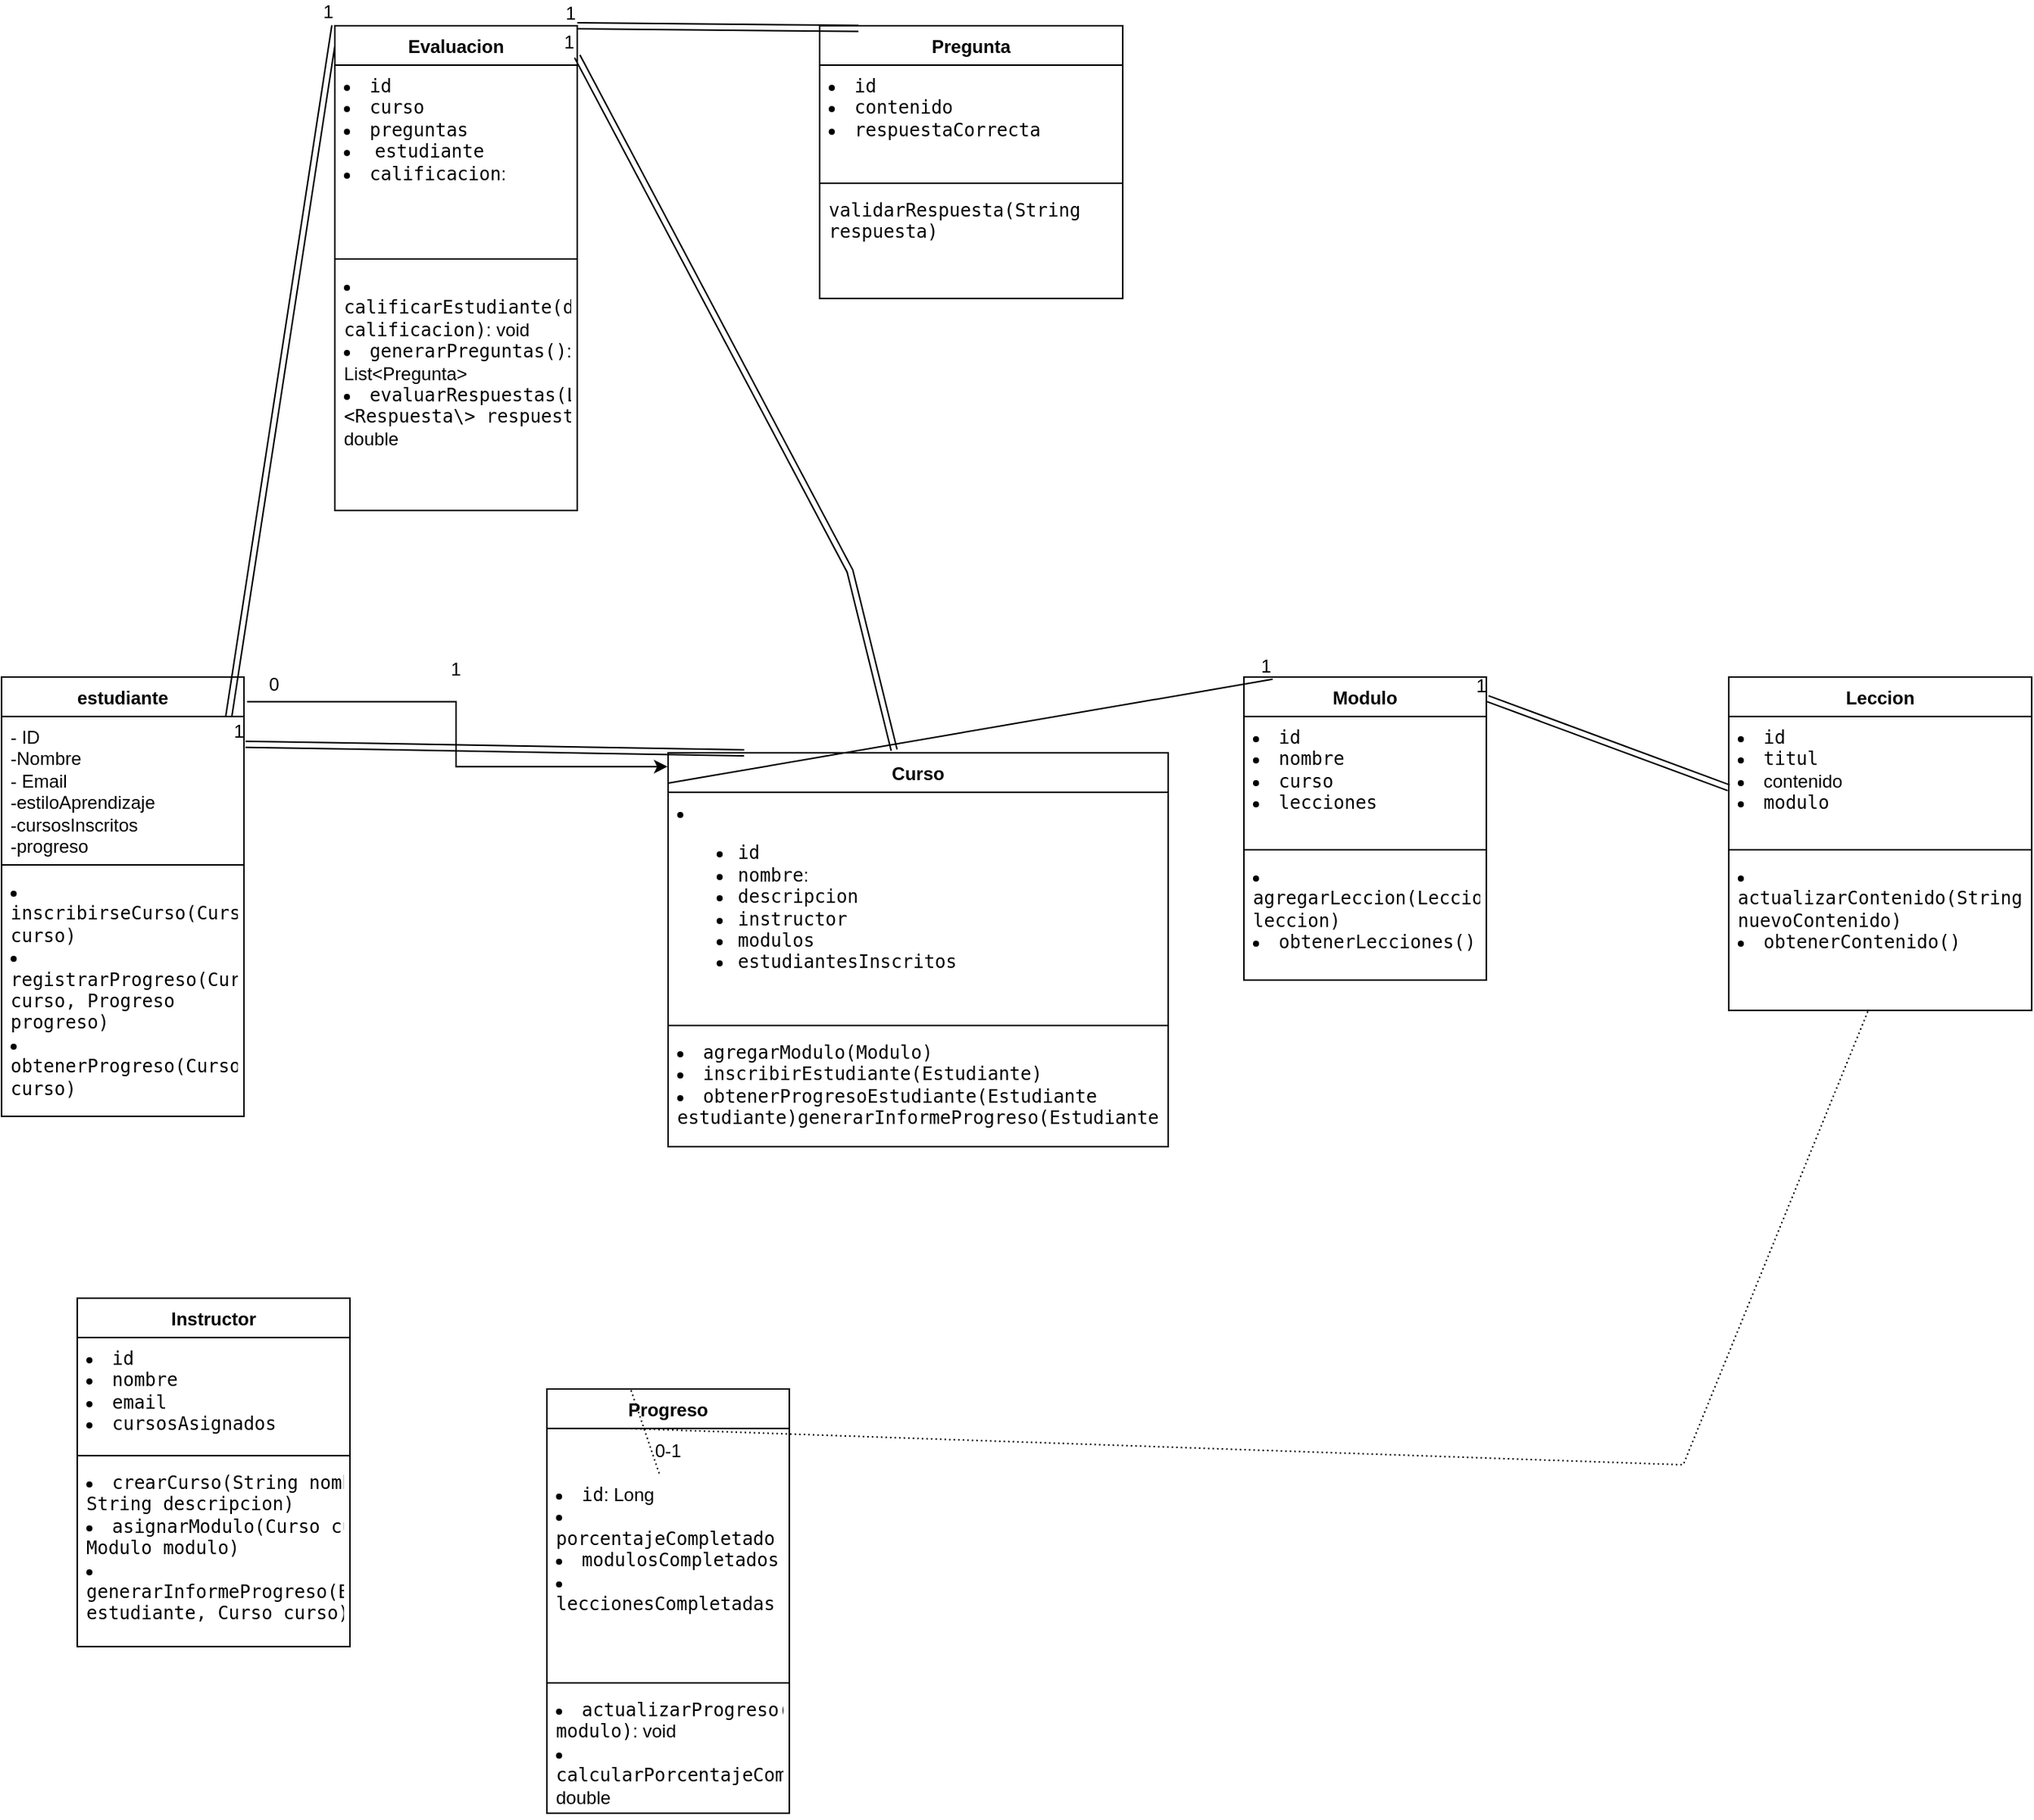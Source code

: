 <mxfile version="22.0.3" type="device">
  <diagram id="C5RBs43oDa-KdzZeNtuy" name="Page-1">
    <mxGraphModel dx="1198" dy="2077" grid="1" gridSize="10" guides="1" tooltips="1" connect="1" arrows="1" fold="1" page="1" pageScale="1" pageWidth="827" pageHeight="1169" math="0" shadow="0">
      <root>
        <mxCell id="WIyWlLk6GJQsqaUBKTNV-0" />
        <mxCell id="WIyWlLk6GJQsqaUBKTNV-1" parent="WIyWlLk6GJQsqaUBKTNV-0" />
        <mxCell id="8rXrWyeljHfBOrefescX-0" value="estudiante" style="swimlane;fontStyle=1;align=center;verticalAlign=top;childLayout=stackLayout;horizontal=1;startSize=26;horizontalStack=0;resizeParent=1;resizeParentMax=0;resizeLast=0;collapsible=1;marginBottom=0;whiteSpace=wrap;html=1;" vertex="1" parent="WIyWlLk6GJQsqaUBKTNV-1">
          <mxGeometry x="160" y="150" width="160" height="290" as="geometry" />
        </mxCell>
        <mxCell id="8rXrWyeljHfBOrefescX-35" value="" style="shape=link;html=1;rounded=0;entryX=0;entryY=0;entryDx=0;entryDy=0;" edge="1" parent="8rXrWyeljHfBOrefescX-0" target="8rXrWyeljHfBOrefescX-20">
          <mxGeometry relative="1" as="geometry">
            <mxPoint x="150" y="26" as="sourcePoint" />
            <mxPoint x="320" y="600" as="targetPoint" />
          </mxGeometry>
        </mxCell>
        <mxCell id="8rXrWyeljHfBOrefescX-36" value="1" style="resizable=0;html=1;whiteSpace=wrap;align=right;verticalAlign=bottom;" connectable="0" vertex="1" parent="8rXrWyeljHfBOrefescX-35">
          <mxGeometry x="1" relative="1" as="geometry" />
        </mxCell>
        <mxCell id="8rXrWyeljHfBOrefescX-1" value="- ID&lt;br&gt;-Nombre&lt;br&gt;- Email&amp;nbsp;&lt;br&gt;-estiloAprendizaje&lt;br&gt;-cursosInscritos&lt;br&gt;-progreso" style="text;strokeColor=none;fillColor=none;align=left;verticalAlign=top;spacingLeft=4;spacingRight=4;overflow=hidden;rotatable=0;points=[[0,0.5],[1,0.5]];portConstraint=eastwest;whiteSpace=wrap;html=1;" vertex="1" parent="8rXrWyeljHfBOrefescX-0">
          <mxGeometry y="26" width="160" height="94" as="geometry" />
        </mxCell>
        <mxCell id="8rXrWyeljHfBOrefescX-2" value="" style="line;strokeWidth=1;fillColor=none;align=left;verticalAlign=middle;spacingTop=-1;spacingLeft=3;spacingRight=3;rotatable=0;labelPosition=right;points=[];portConstraint=eastwest;strokeColor=inherit;" vertex="1" parent="8rXrWyeljHfBOrefescX-0">
          <mxGeometry y="120" width="160" height="8" as="geometry" />
        </mxCell>
        <mxCell id="8rXrWyeljHfBOrefescX-3" value="&lt;li&gt;&lt;code&gt;inscribirseCurso(Curso curso)&lt;/code&gt;&lt;/li&gt;&lt;li&gt;&lt;code&gt;registrarProgreso(Curso curso, Progreso progreso)&lt;/code&gt;&lt;/li&gt;&lt;li&gt;&lt;code&gt;obtenerProgreso(Curso curso)&lt;/code&gt;&lt;/li&gt;" style="text;strokeColor=none;fillColor=none;align=left;verticalAlign=top;spacingLeft=4;spacingRight=4;overflow=hidden;rotatable=0;points=[[0,0.5],[1,0.5]];portConstraint=eastwest;whiteSpace=wrap;html=1;" vertex="1" parent="8rXrWyeljHfBOrefescX-0">
          <mxGeometry y="128" width="160" height="162" as="geometry" />
        </mxCell>
        <mxCell id="8rXrWyeljHfBOrefescX-4" value="Curso" style="swimlane;fontStyle=1;align=center;verticalAlign=top;childLayout=stackLayout;horizontal=1;startSize=26;horizontalStack=0;resizeParent=1;resizeParentMax=0;resizeLast=0;collapsible=1;marginBottom=0;whiteSpace=wrap;html=1;" vertex="1" parent="WIyWlLk6GJQsqaUBKTNV-1">
          <mxGeometry x="600" y="200" width="330" height="260" as="geometry" />
        </mxCell>
        <mxCell id="8rXrWyeljHfBOrefescX-5" value="&lt;li&gt;&lt;ul&gt;&lt;li&gt;&lt;code&gt;id&lt;/code&gt;&lt;/li&gt;&lt;li&gt;&lt;code&gt;nombre&lt;/code&gt;:&lt;/li&gt;&lt;li&gt;&lt;code&gt;descripcion&lt;/code&gt;&lt;/li&gt;&lt;li&gt;&lt;code&gt;instructor&lt;/code&gt;&lt;/li&gt;&lt;li&gt;&lt;code&gt;modulos&lt;/code&gt;&lt;/li&gt;&lt;li&gt;&lt;code&gt;estudiantesInscritos&lt;/code&gt;&lt;/li&gt;&lt;/ul&gt;&lt;/li&gt;" style="text;strokeColor=none;fillColor=none;align=left;verticalAlign=top;spacingLeft=4;spacingRight=4;overflow=hidden;rotatable=0;points=[[0,0.5],[1,0.5]];portConstraint=eastwest;whiteSpace=wrap;html=1;" vertex="1" parent="8rXrWyeljHfBOrefescX-4">
          <mxGeometry y="26" width="330" height="150" as="geometry" />
        </mxCell>
        <mxCell id="8rXrWyeljHfBOrefescX-6" value="" style="line;strokeWidth=1;fillColor=none;align=left;verticalAlign=middle;spacingTop=-1;spacingLeft=3;spacingRight=3;rotatable=0;labelPosition=right;points=[];portConstraint=eastwest;strokeColor=inherit;" vertex="1" parent="8rXrWyeljHfBOrefescX-4">
          <mxGeometry y="176" width="330" height="8" as="geometry" />
        </mxCell>
        <mxCell id="8rXrWyeljHfBOrefescX-7" value="&lt;li&gt;&lt;code&gt;agregarModulo(Modulo)&lt;/code&gt;&lt;/li&gt;&lt;li&gt;&lt;code&gt;inscribirEstudiante(Estudiante)&lt;/code&gt;&lt;/li&gt;&lt;li&gt;&lt;code style=&quot;background-color: initial;&quot;&gt;obtenerProgresoEstudiante(Estudiante estudiante)&lt;/code&gt;&lt;code style=&quot;background-color: initial;&quot;&gt;generarInformeProgreso(Estudiante&lt;/code&gt;&lt;/li&gt;" style="text;strokeColor=none;fillColor=none;align=left;verticalAlign=top;spacingLeft=4;spacingRight=4;overflow=hidden;rotatable=0;points=[[0,0.5],[1,0.5]];portConstraint=eastwest;whiteSpace=wrap;html=1;" vertex="1" parent="8rXrWyeljHfBOrefescX-4">
          <mxGeometry y="184" width="330" height="76" as="geometry" />
        </mxCell>
        <mxCell id="8rXrWyeljHfBOrefescX-8" value="Modulo" style="swimlane;fontStyle=1;align=center;verticalAlign=top;childLayout=stackLayout;horizontal=1;startSize=26;horizontalStack=0;resizeParent=1;resizeParentMax=0;resizeLast=0;collapsible=1;marginBottom=0;whiteSpace=wrap;html=1;" vertex="1" parent="WIyWlLk6GJQsqaUBKTNV-1">
          <mxGeometry x="980" y="150" width="160" height="200" as="geometry" />
        </mxCell>
        <mxCell id="8rXrWyeljHfBOrefescX-9" value="&lt;li&gt;&lt;code&gt;id&lt;/code&gt;&lt;/li&gt;&lt;li&gt;&lt;code&gt;nombre&lt;/code&gt;&lt;/li&gt;&lt;li&gt;&lt;code&gt;curso&lt;/code&gt;&lt;/li&gt;&lt;li&gt;&lt;code&gt;lecciones&lt;/code&gt;&lt;/li&gt;" style="text;strokeColor=none;fillColor=none;align=left;verticalAlign=top;spacingLeft=4;spacingRight=4;overflow=hidden;rotatable=0;points=[[0,0.5],[1,0.5]];portConstraint=eastwest;whiteSpace=wrap;html=1;" vertex="1" parent="8rXrWyeljHfBOrefescX-8">
          <mxGeometry y="26" width="160" height="84" as="geometry" />
        </mxCell>
        <mxCell id="8rXrWyeljHfBOrefescX-10" value="" style="line;strokeWidth=1;fillColor=none;align=left;verticalAlign=middle;spacingTop=-1;spacingLeft=3;spacingRight=3;rotatable=0;labelPosition=right;points=[];portConstraint=eastwest;strokeColor=inherit;" vertex="1" parent="8rXrWyeljHfBOrefescX-8">
          <mxGeometry y="110" width="160" height="8" as="geometry" />
        </mxCell>
        <mxCell id="8rXrWyeljHfBOrefescX-11" value="&lt;li&gt;&lt;code&gt;agregarLeccion(Leccion leccion)&lt;/code&gt;&lt;/li&gt;&lt;li&gt;&lt;code&gt;obtenerLecciones()&lt;/code&gt;&lt;/li&gt;" style="text;strokeColor=none;fillColor=none;align=left;verticalAlign=top;spacingLeft=4;spacingRight=4;overflow=hidden;rotatable=0;points=[[0,0.5],[1,0.5]];portConstraint=eastwest;whiteSpace=wrap;html=1;" vertex="1" parent="8rXrWyeljHfBOrefescX-8">
          <mxGeometry y="118" width="160" height="82" as="geometry" />
        </mxCell>
        <mxCell id="8rXrWyeljHfBOrefescX-12" value="Leccion" style="swimlane;fontStyle=1;align=center;verticalAlign=top;childLayout=stackLayout;horizontal=1;startSize=26;horizontalStack=0;resizeParent=1;resizeParentMax=0;resizeLast=0;collapsible=1;marginBottom=0;whiteSpace=wrap;html=1;" vertex="1" parent="WIyWlLk6GJQsqaUBKTNV-1">
          <mxGeometry x="1300" y="150" width="200" height="220" as="geometry" />
        </mxCell>
        <mxCell id="8rXrWyeljHfBOrefescX-13" value="&lt;li&gt;&lt;code&gt;id&lt;/code&gt;&lt;/li&gt;&lt;li&gt;&lt;code&gt;titul&lt;/code&gt;&amp;nbsp;&lt;/li&gt;&lt;li&gt;contenido&lt;/li&gt;&lt;li&gt;&lt;code&gt;modulo&lt;/code&gt;&lt;/li&gt;" style="text;strokeColor=none;fillColor=none;align=left;verticalAlign=top;spacingLeft=4;spacingRight=4;overflow=hidden;rotatable=0;points=[[0,0.5],[1,0.5]];portConstraint=eastwest;whiteSpace=wrap;html=1;" vertex="1" parent="8rXrWyeljHfBOrefescX-12">
          <mxGeometry y="26" width="200" height="84" as="geometry" />
        </mxCell>
        <mxCell id="8rXrWyeljHfBOrefescX-14" value="" style="line;strokeWidth=1;fillColor=none;align=left;verticalAlign=middle;spacingTop=-1;spacingLeft=3;spacingRight=3;rotatable=0;labelPosition=right;points=[];portConstraint=eastwest;strokeColor=inherit;" vertex="1" parent="8rXrWyeljHfBOrefescX-12">
          <mxGeometry y="110" width="200" height="8" as="geometry" />
        </mxCell>
        <mxCell id="8rXrWyeljHfBOrefescX-15" value="&lt;li&gt;&lt;code&gt;actualizarContenido(String nuevoContenido)&lt;/code&gt;&lt;/li&gt;&lt;li&gt;&lt;code&gt;obtenerContenido()&lt;/code&gt;&lt;/li&gt;" style="text;strokeColor=none;fillColor=none;align=left;verticalAlign=top;spacingLeft=4;spacingRight=4;overflow=hidden;rotatable=0;points=[[0,0.5],[1,0.5]];portConstraint=eastwest;whiteSpace=wrap;html=1;" vertex="1" parent="8rXrWyeljHfBOrefescX-12">
          <mxGeometry y="118" width="200" height="102" as="geometry" />
        </mxCell>
        <mxCell id="8rXrWyeljHfBOrefescX-16" value="Instructor" style="swimlane;fontStyle=1;align=center;verticalAlign=top;childLayout=stackLayout;horizontal=1;startSize=26;horizontalStack=0;resizeParent=1;resizeParentMax=0;resizeLast=0;collapsible=1;marginBottom=0;whiteSpace=wrap;html=1;" vertex="1" parent="WIyWlLk6GJQsqaUBKTNV-1">
          <mxGeometry x="210" y="560" width="180" height="230" as="geometry" />
        </mxCell>
        <mxCell id="8rXrWyeljHfBOrefescX-17" value="&lt;li&gt;&lt;code&gt;id&lt;/code&gt;&lt;/li&gt;&lt;li&gt;&lt;code&gt;nombre&lt;/code&gt;&lt;/li&gt;&lt;li&gt;&lt;code&gt;email&lt;/code&gt;&lt;/li&gt;&lt;li&gt;&lt;code&gt;cursosAsignados&lt;/code&gt;&lt;/li&gt;" style="text;strokeColor=none;fillColor=none;align=left;verticalAlign=top;spacingLeft=4;spacingRight=4;overflow=hidden;rotatable=0;points=[[0,0.5],[1,0.5]];portConstraint=eastwest;whiteSpace=wrap;html=1;" vertex="1" parent="8rXrWyeljHfBOrefescX-16">
          <mxGeometry y="26" width="180" height="74" as="geometry" />
        </mxCell>
        <mxCell id="8rXrWyeljHfBOrefescX-18" value="" style="line;strokeWidth=1;fillColor=none;align=left;verticalAlign=middle;spacingTop=-1;spacingLeft=3;spacingRight=3;rotatable=0;labelPosition=right;points=[];portConstraint=eastwest;strokeColor=inherit;" vertex="1" parent="8rXrWyeljHfBOrefescX-16">
          <mxGeometry y="100" width="180" height="8" as="geometry" />
        </mxCell>
        <mxCell id="8rXrWyeljHfBOrefescX-19" value="&lt;li&gt;&lt;code&gt;crearCurso(String nombre, String descripcion)&lt;/code&gt;&lt;/li&gt;&lt;li&gt;&lt;code&gt;asignarModulo(Curso curso, Modulo modulo)&lt;/code&gt;&lt;/li&gt;&lt;li&gt;&lt;code&gt;generarInformeProgreso(Estudiante estudiante, Curso curso)&lt;/code&gt;&lt;/li&gt;" style="text;strokeColor=none;fillColor=none;align=left;verticalAlign=top;spacingLeft=4;spacingRight=4;overflow=hidden;rotatable=0;points=[[0,0.5],[1,0.5]];portConstraint=eastwest;whiteSpace=wrap;html=1;" vertex="1" parent="8rXrWyeljHfBOrefescX-16">
          <mxGeometry y="108" width="180" height="122" as="geometry" />
        </mxCell>
        <mxCell id="8rXrWyeljHfBOrefescX-20" value="Evaluacion" style="swimlane;fontStyle=1;align=center;verticalAlign=top;childLayout=stackLayout;horizontal=1;startSize=26;horizontalStack=0;resizeParent=1;resizeParentMax=0;resizeLast=0;collapsible=1;marginBottom=0;whiteSpace=wrap;html=1;" vertex="1" parent="WIyWlLk6GJQsqaUBKTNV-1">
          <mxGeometry x="380" y="-280" width="160" height="320" as="geometry" />
        </mxCell>
        <mxCell id="8rXrWyeljHfBOrefescX-21" value="&lt;li&gt;&lt;code&gt;id&lt;/code&gt;&lt;/li&gt;&lt;li&gt;&lt;code&gt;curso&lt;/code&gt;&amp;nbsp;&lt;/li&gt;&lt;li&gt;&lt;code&gt;preguntas&lt;/code&gt;&lt;/li&gt;&lt;li&gt;&amp;nbsp;&lt;code style=&quot;background-color: initial;&quot;&gt;estudiante&lt;/code&gt;&lt;/li&gt;&lt;li&gt;&lt;code&gt;calificacion&lt;/code&gt;:&lt;/li&gt;" style="text;strokeColor=none;fillColor=none;align=left;verticalAlign=top;spacingLeft=4;spacingRight=4;overflow=hidden;rotatable=0;points=[[0,0.5],[1,0.5]];portConstraint=eastwest;whiteSpace=wrap;html=1;" vertex="1" parent="8rXrWyeljHfBOrefescX-20">
          <mxGeometry y="26" width="160" height="124" as="geometry" />
        </mxCell>
        <mxCell id="8rXrWyeljHfBOrefescX-22" value="" style="line;strokeWidth=1;fillColor=none;align=left;verticalAlign=middle;spacingTop=-1;spacingLeft=3;spacingRight=3;rotatable=0;labelPosition=right;points=[];portConstraint=eastwest;strokeColor=inherit;" vertex="1" parent="8rXrWyeljHfBOrefescX-20">
          <mxGeometry y="150" width="160" height="8" as="geometry" />
        </mxCell>
        <mxCell id="8rXrWyeljHfBOrefescX-23" value="&lt;li&gt;&lt;code&gt;calificarEstudiante(double calificacion)&lt;/code&gt;: void&lt;/li&gt;&lt;li&gt;&lt;code&gt;generarPreguntas()&lt;/code&gt;: List&amp;lt;Pregunta&amp;gt;&lt;/li&gt;&lt;li&gt;&lt;code&gt;evaluarRespuestas(List\&amp;lt;Respuesta\&amp;gt; respuestas)&lt;/code&gt;: double&lt;/li&gt;" style="text;strokeColor=none;fillColor=none;align=left;verticalAlign=top;spacingLeft=4;spacingRight=4;overflow=hidden;rotatable=0;points=[[0,0.5],[1,0.5]];portConstraint=eastwest;whiteSpace=wrap;html=1;" vertex="1" parent="8rXrWyeljHfBOrefescX-20">
          <mxGeometry y="158" width="160" height="162" as="geometry" />
        </mxCell>
        <mxCell id="8rXrWyeljHfBOrefescX-24" value="Pregunta" style="swimlane;fontStyle=1;align=center;verticalAlign=top;childLayout=stackLayout;horizontal=1;startSize=26;horizontalStack=0;resizeParent=1;resizeParentMax=0;resizeLast=0;collapsible=1;marginBottom=0;whiteSpace=wrap;html=1;" vertex="1" parent="WIyWlLk6GJQsqaUBKTNV-1">
          <mxGeometry x="700" y="-280" width="200" height="180" as="geometry" />
        </mxCell>
        <mxCell id="8rXrWyeljHfBOrefescX-25" value="&lt;li&gt;&lt;code&gt;id&lt;/code&gt;&lt;/li&gt;&lt;li&gt;&lt;code&gt;contenido&lt;/code&gt;&lt;/li&gt;&lt;li&gt;&lt;code&gt;respuestaCorrecta&lt;/code&gt;&lt;/li&gt;" style="text;strokeColor=none;fillColor=none;align=left;verticalAlign=top;spacingLeft=4;spacingRight=4;overflow=hidden;rotatable=0;points=[[0,0.5],[1,0.5]];portConstraint=eastwest;whiteSpace=wrap;html=1;" vertex="1" parent="8rXrWyeljHfBOrefescX-24">
          <mxGeometry y="26" width="200" height="74" as="geometry" />
        </mxCell>
        <mxCell id="8rXrWyeljHfBOrefescX-26" value="" style="line;strokeWidth=1;fillColor=none;align=left;verticalAlign=middle;spacingTop=-1;spacingLeft=3;spacingRight=3;rotatable=0;labelPosition=right;points=[];portConstraint=eastwest;strokeColor=inherit;" vertex="1" parent="8rXrWyeljHfBOrefescX-24">
          <mxGeometry y="100" width="200" height="8" as="geometry" />
        </mxCell>
        <mxCell id="8rXrWyeljHfBOrefescX-27" value="&lt;code&gt;validarRespuesta(String respuesta)&lt;/code&gt;" style="text;strokeColor=none;fillColor=none;align=left;verticalAlign=top;spacingLeft=4;spacingRight=4;overflow=hidden;rotatable=0;points=[[0,0.5],[1,0.5]];portConstraint=eastwest;whiteSpace=wrap;html=1;" vertex="1" parent="8rXrWyeljHfBOrefescX-24">
          <mxGeometry y="108" width="200" height="72" as="geometry" />
        </mxCell>
        <mxCell id="8rXrWyeljHfBOrefescX-28" value="Progreso" style="swimlane;fontStyle=1;align=center;verticalAlign=top;childLayout=stackLayout;horizontal=1;startSize=26;horizontalStack=0;resizeParent=1;resizeParentMax=0;resizeLast=0;collapsible=1;marginBottom=0;whiteSpace=wrap;html=1;" vertex="1" parent="WIyWlLk6GJQsqaUBKTNV-1">
          <mxGeometry x="520" y="620" width="160" height="280" as="geometry" />
        </mxCell>
        <mxCell id="8rXrWyeljHfBOrefescX-51" value="0-1" style="text;html=1;strokeColor=none;fillColor=none;align=center;verticalAlign=middle;whiteSpace=wrap;rounded=0;" vertex="1" parent="8rXrWyeljHfBOrefescX-28">
          <mxGeometry y="26" width="160" height="30" as="geometry" />
        </mxCell>
        <mxCell id="8rXrWyeljHfBOrefescX-29" value="&lt;li&gt;&lt;code&gt;id&lt;/code&gt;: Long&lt;/li&gt;&lt;li&gt;&lt;code&gt;porcentajeCompletado&lt;/code&gt;&lt;/li&gt;&lt;li&gt;&lt;code&gt;modulosCompletados&lt;/code&gt;&lt;/li&gt;&lt;li&gt;&lt;code&gt;leccionesCompletadas&lt;/code&gt;&lt;/li&gt;" style="text;strokeColor=none;fillColor=none;align=left;verticalAlign=top;spacingLeft=4;spacingRight=4;overflow=hidden;rotatable=0;points=[[0,0.5],[1,0.5]];portConstraint=eastwest;whiteSpace=wrap;html=1;" vertex="1" parent="8rXrWyeljHfBOrefescX-28">
          <mxGeometry y="56" width="160" height="134" as="geometry" />
        </mxCell>
        <mxCell id="8rXrWyeljHfBOrefescX-30" value="" style="line;strokeWidth=1;fillColor=none;align=left;verticalAlign=middle;spacingTop=-1;spacingLeft=3;spacingRight=3;rotatable=0;labelPosition=right;points=[];portConstraint=eastwest;strokeColor=inherit;" vertex="1" parent="8rXrWyeljHfBOrefescX-28">
          <mxGeometry y="190" width="160" height="8" as="geometry" />
        </mxCell>
        <mxCell id="8rXrWyeljHfBOrefescX-31" value="&lt;li&gt;&lt;code&gt;actualizarProgreso(Modulo modulo)&lt;/code&gt;: void&lt;/li&gt;&lt;li&gt;&lt;code&gt;calcularPorcentajeCompletado()&lt;/code&gt;: double&lt;/li&gt;" style="text;strokeColor=none;fillColor=none;align=left;verticalAlign=top;spacingLeft=4;spacingRight=4;overflow=hidden;rotatable=0;points=[[0,0.5],[1,0.5]];portConstraint=eastwest;whiteSpace=wrap;html=1;" vertex="1" parent="8rXrWyeljHfBOrefescX-28">
          <mxGeometry y="198" width="160" height="82" as="geometry" />
        </mxCell>
        <mxCell id="8rXrWyeljHfBOrefescX-52" value="" style="endArrow=none;html=1;rounded=0;dashed=1;dashPattern=1 2;exitX=0.347;exitY=0.003;exitDx=0;exitDy=0;exitPerimeter=0;entryX=0.463;entryY=0.989;entryDx=0;entryDy=0;entryPerimeter=0;" edge="1" parent="8rXrWyeljHfBOrefescX-28" source="8rXrWyeljHfBOrefescX-28" target="8rXrWyeljHfBOrefescX-51">
          <mxGeometry relative="1" as="geometry">
            <mxPoint x="56" y="1" as="sourcePoint" />
            <mxPoint x="723" y="-291" as="targetPoint" />
            <Array as="points" />
          </mxGeometry>
        </mxCell>
        <mxCell id="8rXrWyeljHfBOrefescX-32" style="edgeStyle=orthogonalEdgeStyle;rounded=0;orthogonalLoop=1;jettySize=auto;html=1;entryX=-0.001;entryY=0.035;entryDx=0;entryDy=0;entryPerimeter=0;exitX=1.013;exitY=0.056;exitDx=0;exitDy=0;exitPerimeter=0;" edge="1" parent="WIyWlLk6GJQsqaUBKTNV-1" source="8rXrWyeljHfBOrefescX-0" target="8rXrWyeljHfBOrefescX-4">
          <mxGeometry relative="1" as="geometry" />
        </mxCell>
        <mxCell id="8rXrWyeljHfBOrefescX-33" value="0" style="text;html=1;strokeColor=none;fillColor=none;align=center;verticalAlign=middle;whiteSpace=wrap;rounded=0;" vertex="1" parent="WIyWlLk6GJQsqaUBKTNV-1">
          <mxGeometry x="310" y="140" width="60" height="30" as="geometry" />
        </mxCell>
        <mxCell id="8rXrWyeljHfBOrefescX-34" value="1" style="text;html=1;strokeColor=none;fillColor=none;align=center;verticalAlign=middle;whiteSpace=wrap;rounded=0;" vertex="1" parent="WIyWlLk6GJQsqaUBKTNV-1">
          <mxGeometry x="430" y="130" width="60" height="30" as="geometry" />
        </mxCell>
        <mxCell id="8rXrWyeljHfBOrefescX-37" value="" style="endArrow=none;html=1;rounded=0;exitX=0;exitY=0.077;exitDx=0;exitDy=0;exitPerimeter=0;entryX=0.119;entryY=0.007;entryDx=0;entryDy=0;entryPerimeter=0;" edge="1" parent="WIyWlLk6GJQsqaUBKTNV-1" source="8rXrWyeljHfBOrefescX-4" target="8rXrWyeljHfBOrefescX-8">
          <mxGeometry relative="1" as="geometry">
            <mxPoint x="330" y="570" as="sourcePoint" />
            <mxPoint x="490" y="570" as="targetPoint" />
          </mxGeometry>
        </mxCell>
        <mxCell id="8rXrWyeljHfBOrefescX-38" value="1" style="resizable=0;html=1;whiteSpace=wrap;align=right;verticalAlign=bottom;" connectable="0" vertex="1" parent="8rXrWyeljHfBOrefescX-37">
          <mxGeometry x="1" relative="1" as="geometry" />
        </mxCell>
        <mxCell id="8rXrWyeljHfBOrefescX-39" value="" style="shape=link;html=1;rounded=0;exitX=0.152;exitY=0;exitDx=0;exitDy=0;exitPerimeter=0;entryX=1.006;entryY=0.195;entryDx=0;entryDy=0;entryPerimeter=0;" edge="1" parent="WIyWlLk6GJQsqaUBKTNV-1" source="8rXrWyeljHfBOrefescX-4" target="8rXrWyeljHfBOrefescX-1">
          <mxGeometry relative="1" as="geometry">
            <mxPoint x="330" y="450" as="sourcePoint" />
            <mxPoint x="490" y="450" as="targetPoint" />
          </mxGeometry>
        </mxCell>
        <mxCell id="8rXrWyeljHfBOrefescX-40" value="1" style="resizable=0;html=1;whiteSpace=wrap;align=right;verticalAlign=bottom;" connectable="0" vertex="1" parent="8rXrWyeljHfBOrefescX-39">
          <mxGeometry x="1" relative="1" as="geometry" />
        </mxCell>
        <mxCell id="8rXrWyeljHfBOrefescX-41" value="" style="shape=link;html=1;rounded=0;exitX=0.452;exitY=-0.007;exitDx=0;exitDy=0;exitPerimeter=0;entryX=1;entryY=0.063;entryDx=0;entryDy=0;entryPerimeter=0;" edge="1" parent="WIyWlLk6GJQsqaUBKTNV-1" source="8rXrWyeljHfBOrefescX-4" target="8rXrWyeljHfBOrefescX-20">
          <mxGeometry relative="1" as="geometry">
            <mxPoint x="600" y="80" as="sourcePoint" />
            <mxPoint x="760" y="80" as="targetPoint" />
            <Array as="points">
              <mxPoint x="720" y="80" />
            </Array>
          </mxGeometry>
        </mxCell>
        <mxCell id="8rXrWyeljHfBOrefescX-42" value="1" style="resizable=0;html=1;whiteSpace=wrap;align=right;verticalAlign=bottom;" connectable="0" vertex="1" parent="8rXrWyeljHfBOrefescX-41">
          <mxGeometry x="1" relative="1" as="geometry" />
        </mxCell>
        <mxCell id="8rXrWyeljHfBOrefescX-43" value="" style="shape=link;html=1;rounded=0;entryX=1.005;entryY=0.071;entryDx=0;entryDy=0;entryPerimeter=0;" edge="1" parent="WIyWlLk6GJQsqaUBKTNV-1" source="8rXrWyeljHfBOrefescX-12" target="8rXrWyeljHfBOrefescX-8">
          <mxGeometry relative="1" as="geometry">
            <mxPoint x="1161" y="100" as="sourcePoint" />
            <mxPoint x="1330" y="100" as="targetPoint" />
          </mxGeometry>
        </mxCell>
        <mxCell id="8rXrWyeljHfBOrefescX-44" value="1" style="resizable=0;html=1;whiteSpace=wrap;align=right;verticalAlign=bottom;" connectable="0" vertex="1" parent="8rXrWyeljHfBOrefescX-43">
          <mxGeometry x="1" relative="1" as="geometry" />
        </mxCell>
        <mxCell id="8rXrWyeljHfBOrefescX-45" value="" style="shape=link;html=1;rounded=0;exitX=0.128;exitY=0.01;exitDx=0;exitDy=0;exitPerimeter=0;entryX=1;entryY=0;entryDx=0;entryDy=0;" edge="1" parent="WIyWlLk6GJQsqaUBKTNV-1" source="8rXrWyeljHfBOrefescX-24" target="8rXrWyeljHfBOrefescX-20">
          <mxGeometry relative="1" as="geometry">
            <mxPoint x="560" y="-340" as="sourcePoint" />
            <mxPoint x="720" y="-340" as="targetPoint" />
          </mxGeometry>
        </mxCell>
        <mxCell id="8rXrWyeljHfBOrefescX-46" value="1" style="resizable=0;html=1;whiteSpace=wrap;align=right;verticalAlign=bottom;" connectable="0" vertex="1" parent="8rXrWyeljHfBOrefescX-45">
          <mxGeometry x="1" relative="1" as="geometry" />
        </mxCell>
        <mxCell id="8rXrWyeljHfBOrefescX-47" value="" style="endArrow=none;html=1;rounded=0;dashed=1;dashPattern=1 2;exitX=0.347;exitY=0.003;exitDx=0;exitDy=0;exitPerimeter=0;entryX=0.463;entryY=0.989;entryDx=0;entryDy=0;entryPerimeter=0;" edge="1" parent="WIyWlLk6GJQsqaUBKTNV-1" source="8rXrWyeljHfBOrefescX-51" target="8rXrWyeljHfBOrefescX-15">
          <mxGeometry relative="1" as="geometry">
            <mxPoint x="1010" y="450" as="sourcePoint" />
            <mxPoint x="1170" y="450" as="targetPoint" />
            <Array as="points">
              <mxPoint x="1270" y="670" />
            </Array>
          </mxGeometry>
        </mxCell>
      </root>
    </mxGraphModel>
  </diagram>
</mxfile>

